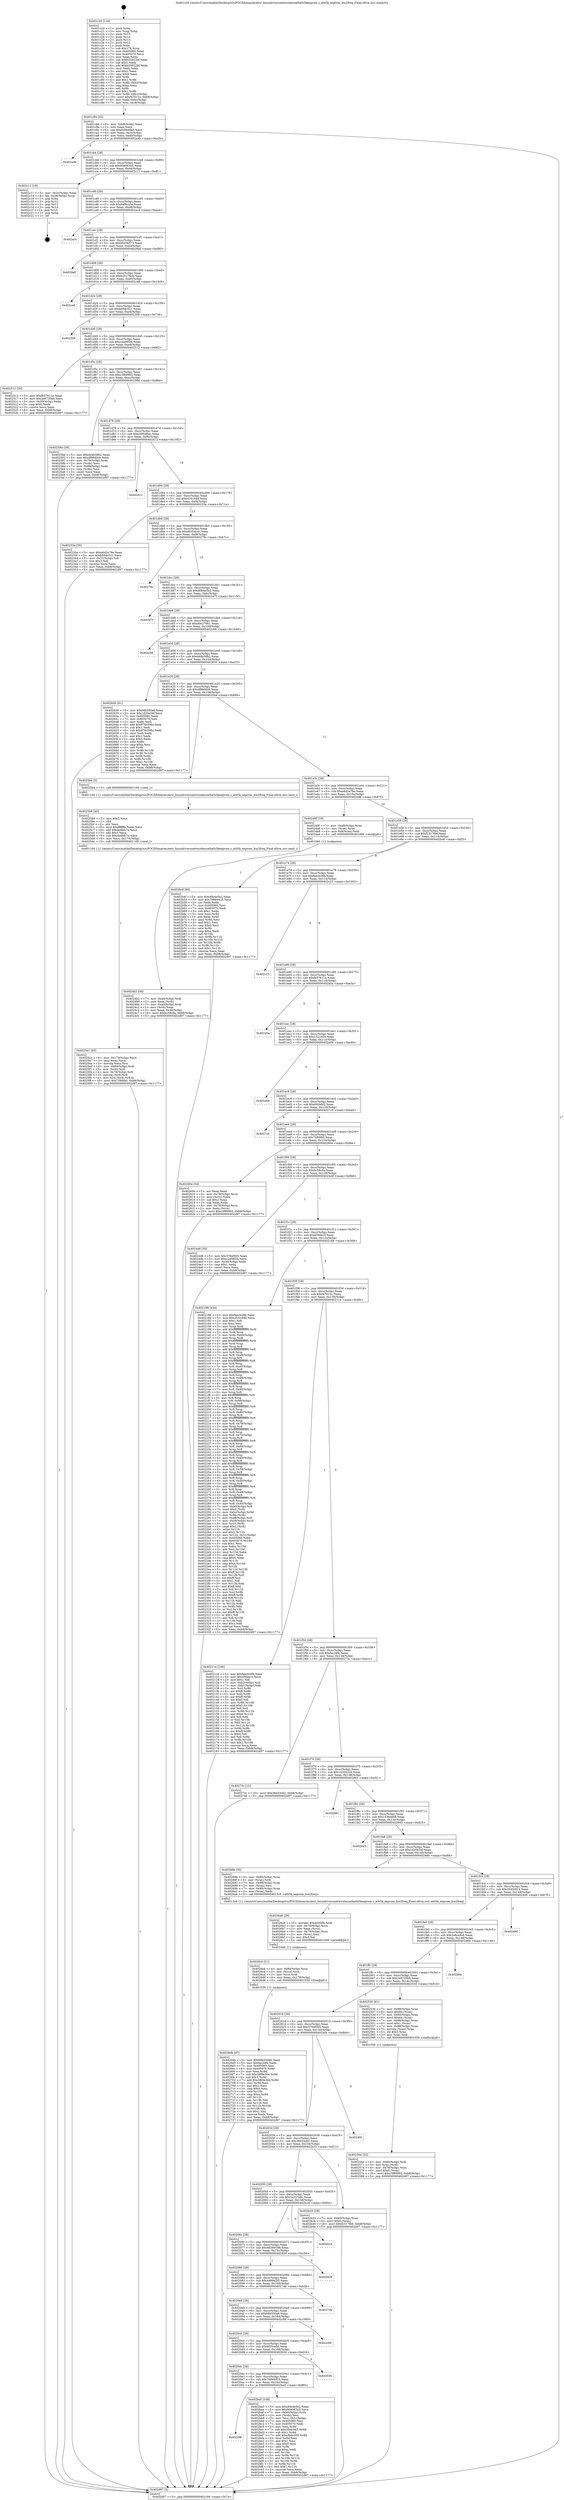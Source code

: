 digraph "0x401c20" {
  label = "0x401c20 (/mnt/c/Users/mathe/Desktop/tcc/POCII/binaries/extr_linuxdriversnetwirelessathath5keeprom.c_ath5k_eeprom_bin2freq_Final-ollvm.out::main(0))"
  labelloc = "t"
  node[shape=record]

  Entry [label="",width=0.3,height=0.3,shape=circle,fillcolor=black,style=filled]
  "0x401c94" [label="{
     0x401c94 [32]\l
     | [instrs]\l
     &nbsp;&nbsp;0x401c94 \<+6\>: mov -0xb8(%rbp),%eax\l
     &nbsp;&nbsp;0x401c9a \<+2\>: mov %eax,%ecx\l
     &nbsp;&nbsp;0x401c9c \<+6\>: sub $0x8c0bd9a0,%ecx\l
     &nbsp;&nbsp;0x401ca2 \<+6\>: mov %eax,-0xcc(%rbp)\l
     &nbsp;&nbsp;0x401ca8 \<+6\>: mov %ecx,-0xd0(%rbp)\l
     &nbsp;&nbsp;0x401cae \<+6\>: je 0000000000402a4b \<main+0xe2b\>\l
  }"]
  "0x402a4b" [label="{
     0x402a4b\l
  }", style=dashed]
  "0x401cb4" [label="{
     0x401cb4 [28]\l
     | [instrs]\l
     &nbsp;&nbsp;0x401cb4 \<+5\>: jmp 0000000000401cb9 \<main+0x99\>\l
     &nbsp;&nbsp;0x401cb9 \<+6\>: mov -0xcc(%rbp),%eax\l
     &nbsp;&nbsp;0x401cbf \<+5\>: sub $0x90e06345,%eax\l
     &nbsp;&nbsp;0x401cc4 \<+6\>: mov %eax,-0xd4(%rbp)\l
     &nbsp;&nbsp;0x401cca \<+6\>: je 0000000000402c11 \<main+0xff1\>\l
  }"]
  Exit [label="",width=0.3,height=0.3,shape=circle,fillcolor=black,style=filled,peripheries=2]
  "0x402c11" [label="{
     0x402c11 [18]\l
     | [instrs]\l
     &nbsp;&nbsp;0x402c11 \<+3\>: mov -0x2c(%rbp),%eax\l
     &nbsp;&nbsp;0x402c14 \<+4\>: lea -0x28(%rbp),%rsp\l
     &nbsp;&nbsp;0x402c18 \<+1\>: pop %rbx\l
     &nbsp;&nbsp;0x402c19 \<+2\>: pop %r12\l
     &nbsp;&nbsp;0x402c1b \<+2\>: pop %r13\l
     &nbsp;&nbsp;0x402c1d \<+2\>: pop %r14\l
     &nbsp;&nbsp;0x402c1f \<+2\>: pop %r15\l
     &nbsp;&nbsp;0x402c21 \<+1\>: pop %rbp\l
     &nbsp;&nbsp;0x402c22 \<+1\>: ret\l
  }"]
  "0x401cd0" [label="{
     0x401cd0 [28]\l
     | [instrs]\l
     &nbsp;&nbsp;0x401cd0 \<+5\>: jmp 0000000000401cd5 \<main+0xb5\>\l
     &nbsp;&nbsp;0x401cd5 \<+6\>: mov -0xcc(%rbp),%eax\l
     &nbsp;&nbsp;0x401cdb \<+5\>: sub $0x94f6ca3e,%eax\l
     &nbsp;&nbsp;0x401ce0 \<+6\>: mov %eax,-0xd8(%rbp)\l
     &nbsp;&nbsp;0x401ce6 \<+6\>: je 0000000000402ac4 \<main+0xea4\>\l
  }"]
  "0x4020f8" [label="{
     0x4020f8\l
  }", style=dashed]
  "0x402ac4" [label="{
     0x402ac4\l
  }", style=dashed]
  "0x401cec" [label="{
     0x401cec [28]\l
     | [instrs]\l
     &nbsp;&nbsp;0x401cec \<+5\>: jmp 0000000000401cf1 \<main+0xd1\>\l
     &nbsp;&nbsp;0x401cf1 \<+6\>: mov -0xcc(%rbp),%eax\l
     &nbsp;&nbsp;0x401cf7 \<+5\>: sub $0x95d36572,%eax\l
     &nbsp;&nbsp;0x401cfc \<+6\>: mov %eax,-0xdc(%rbp)\l
     &nbsp;&nbsp;0x401d02 \<+6\>: je 00000000004029a0 \<main+0xd80\>\l
  }"]
  "0x402ba5" [label="{
     0x402ba5 [108]\l
     | [instrs]\l
     &nbsp;&nbsp;0x402ba5 \<+5\>: mov $0xd0b4e5b2,%eax\l
     &nbsp;&nbsp;0x402baa \<+5\>: mov $0x90e06345,%ecx\l
     &nbsp;&nbsp;0x402baf \<+7\>: mov -0xb0(%rbp),%rdx\l
     &nbsp;&nbsp;0x402bb6 \<+2\>: mov (%rdx),%esi\l
     &nbsp;&nbsp;0x402bb8 \<+3\>: mov %esi,-0x2c(%rbp)\l
     &nbsp;&nbsp;0x402bbb \<+7\>: mov 0x405060,%esi\l
     &nbsp;&nbsp;0x402bc2 \<+7\>: mov 0x405070,%edi\l
     &nbsp;&nbsp;0x402bc9 \<+3\>: mov %esi,%r8d\l
     &nbsp;&nbsp;0x402bcc \<+7\>: sub $0xcfbdc065,%r8d\l
     &nbsp;&nbsp;0x402bd3 \<+4\>: sub $0x1,%r8d\l
     &nbsp;&nbsp;0x402bd7 \<+7\>: add $0xcfbdc065,%r8d\l
     &nbsp;&nbsp;0x402bde \<+4\>: imul %r8d,%esi\l
     &nbsp;&nbsp;0x402be2 \<+3\>: and $0x1,%esi\l
     &nbsp;&nbsp;0x402be5 \<+3\>: cmp $0x0,%esi\l
     &nbsp;&nbsp;0x402be8 \<+4\>: sete %r9b\l
     &nbsp;&nbsp;0x402bec \<+3\>: cmp $0xa,%edi\l
     &nbsp;&nbsp;0x402bef \<+4\>: setl %r10b\l
     &nbsp;&nbsp;0x402bf3 \<+3\>: mov %r9b,%r11b\l
     &nbsp;&nbsp;0x402bf6 \<+3\>: and %r10b,%r11b\l
     &nbsp;&nbsp;0x402bf9 \<+3\>: xor %r10b,%r9b\l
     &nbsp;&nbsp;0x402bfc \<+3\>: or %r9b,%r11b\l
     &nbsp;&nbsp;0x402bff \<+4\>: test $0x1,%r11b\l
     &nbsp;&nbsp;0x402c03 \<+3\>: cmovne %ecx,%eax\l
     &nbsp;&nbsp;0x402c06 \<+6\>: mov %eax,-0xb8(%rbp)\l
     &nbsp;&nbsp;0x402c0c \<+5\>: jmp 0000000000402d97 \<main+0x1177\>\l
  }"]
  "0x4029a0" [label="{
     0x4029a0\l
  }", style=dashed]
  "0x401d08" [label="{
     0x401d08 [28]\l
     | [instrs]\l
     &nbsp;&nbsp;0x401d08 \<+5\>: jmp 0000000000401d0d \<main+0xed\>\l
     &nbsp;&nbsp;0x401d0d \<+6\>: mov -0xcc(%rbp),%eax\l
     &nbsp;&nbsp;0x401d13 \<+5\>: sub $0xb20176cb,%eax\l
     &nbsp;&nbsp;0x401d18 \<+6\>: mov %eax,-0xe0(%rbp)\l
     &nbsp;&nbsp;0x401d1e \<+6\>: je 0000000000402ce8 \<main+0x10c8\>\l
  }"]
  "0x4020dc" [label="{
     0x4020dc [28]\l
     | [instrs]\l
     &nbsp;&nbsp;0x4020dc \<+5\>: jmp 00000000004020e1 \<main+0x4c1\>\l
     &nbsp;&nbsp;0x4020e1 \<+6\>: mov -0xcc(%rbp),%eax\l
     &nbsp;&nbsp;0x4020e7 \<+5\>: sub $0x79894425,%eax\l
     &nbsp;&nbsp;0x4020ec \<+6\>: mov %eax,-0x16c(%rbp)\l
     &nbsp;&nbsp;0x4020f2 \<+6\>: je 0000000000402ba5 \<main+0xf85\>\l
  }"]
  "0x402ce8" [label="{
     0x402ce8\l
  }", style=dashed]
  "0x401d24" [label="{
     0x401d24 [28]\l
     | [instrs]\l
     &nbsp;&nbsp;0x401d24 \<+5\>: jmp 0000000000401d29 \<main+0x109\>\l
     &nbsp;&nbsp;0x401d29 \<+6\>: mov -0xcc(%rbp),%eax\l
     &nbsp;&nbsp;0x401d2f \<+5\>: sub $0xb59dc521,%eax\l
     &nbsp;&nbsp;0x401d34 \<+6\>: mov %eax,-0xe4(%rbp)\l
     &nbsp;&nbsp;0x401d3a \<+6\>: je 0000000000402358 \<main+0x738\>\l
  }"]
  "0x402936" [label="{
     0x402936\l
  }", style=dashed]
  "0x402358" [label="{
     0x402358\l
  }", style=dashed]
  "0x401d40" [label="{
     0x401d40 [28]\l
     | [instrs]\l
     &nbsp;&nbsp;0x401d40 \<+5\>: jmp 0000000000401d45 \<main+0x125\>\l
     &nbsp;&nbsp;0x401d45 \<+6\>: mov -0xcc(%rbp),%eax\l
     &nbsp;&nbsp;0x401d4b \<+5\>: sub $0xc2a08f26,%eax\l
     &nbsp;&nbsp;0x401d50 \<+6\>: mov %eax,-0xe8(%rbp)\l
     &nbsp;&nbsp;0x401d56 \<+6\>: je 0000000000402512 \<main+0x8f2\>\l
  }"]
  "0x4020c0" [label="{
     0x4020c0 [28]\l
     | [instrs]\l
     &nbsp;&nbsp;0x4020c0 \<+5\>: jmp 00000000004020c5 \<main+0x4a5\>\l
     &nbsp;&nbsp;0x4020c5 \<+6\>: mov -0xcc(%rbp),%eax\l
     &nbsp;&nbsp;0x4020cb \<+5\>: sub $0x6f25ce60,%eax\l
     &nbsp;&nbsp;0x4020d0 \<+6\>: mov %eax,-0x168(%rbp)\l
     &nbsp;&nbsp;0x4020d6 \<+6\>: je 0000000000402936 \<main+0xd16\>\l
  }"]
  "0x402512" [label="{
     0x402512 [30]\l
     | [instrs]\l
     &nbsp;&nbsp;0x402512 \<+5\>: mov $0xfb57611e,%eax\l
     &nbsp;&nbsp;0x402517 \<+5\>: mov $0x2e8735bb,%ecx\l
     &nbsp;&nbsp;0x40251c \<+3\>: mov -0x30(%rbp),%edx\l
     &nbsp;&nbsp;0x40251f \<+3\>: cmp $0x0,%edx\l
     &nbsp;&nbsp;0x402522 \<+3\>: cmove %ecx,%eax\l
     &nbsp;&nbsp;0x402525 \<+6\>: mov %eax,-0xb8(%rbp)\l
     &nbsp;&nbsp;0x40252b \<+5\>: jmp 0000000000402d97 \<main+0x1177\>\l
  }"]
  "0x401d5c" [label="{
     0x401d5c [28]\l
     | [instrs]\l
     &nbsp;&nbsp;0x401d5c \<+5\>: jmp 0000000000401d61 \<main+0x141\>\l
     &nbsp;&nbsp;0x401d61 \<+6\>: mov -0xcc(%rbp),%eax\l
     &nbsp;&nbsp;0x401d67 \<+5\>: sub $0xc3f89993,%eax\l
     &nbsp;&nbsp;0x401d6c \<+6\>: mov %eax,-0xec(%rbp)\l
     &nbsp;&nbsp;0x401d72 \<+6\>: je 000000000040258d \<main+0x96d\>\l
  }"]
  "0x402c89" [label="{
     0x402c89\l
  }", style=dashed]
  "0x40258d" [label="{
     0x40258d [39]\l
     | [instrs]\l
     &nbsp;&nbsp;0x40258d \<+5\>: mov $0xdd4b58b2,%eax\l
     &nbsp;&nbsp;0x402592 \<+5\>: mov $0xdf96d0c9,%ecx\l
     &nbsp;&nbsp;0x402597 \<+4\>: mov -0x78(%rbp),%rdx\l
     &nbsp;&nbsp;0x40259b \<+2\>: mov (%rdx),%esi\l
     &nbsp;&nbsp;0x40259d \<+7\>: mov -0x88(%rbp),%rdx\l
     &nbsp;&nbsp;0x4025a4 \<+2\>: cmp (%rdx),%esi\l
     &nbsp;&nbsp;0x4025a6 \<+3\>: cmovl %ecx,%eax\l
     &nbsp;&nbsp;0x4025a9 \<+6\>: mov %eax,-0xb8(%rbp)\l
     &nbsp;&nbsp;0x4025af \<+5\>: jmp 0000000000402d97 \<main+0x1177\>\l
  }"]
  "0x401d78" [label="{
     0x401d78 [28]\l
     | [instrs]\l
     &nbsp;&nbsp;0x401d78 \<+5\>: jmp 0000000000401d7d \<main+0x15d\>\l
     &nbsp;&nbsp;0x401d7d \<+6\>: mov -0xcc(%rbp),%eax\l
     &nbsp;&nbsp;0x401d83 \<+5\>: sub $0xc560d6ac,%eax\l
     &nbsp;&nbsp;0x401d88 \<+6\>: mov %eax,-0xf0(%rbp)\l
     &nbsp;&nbsp;0x401d8e \<+6\>: je 0000000000402d12 \<main+0x10f2\>\l
  }"]
  "0x4020a4" [label="{
     0x4020a4 [28]\l
     | [instrs]\l
     &nbsp;&nbsp;0x4020a4 \<+5\>: jmp 00000000004020a9 \<main+0x489\>\l
     &nbsp;&nbsp;0x4020a9 \<+6\>: mov -0xcc(%rbp),%eax\l
     &nbsp;&nbsp;0x4020af \<+5\>: sub $0x68b550a6,%eax\l
     &nbsp;&nbsp;0x4020b4 \<+6\>: mov %eax,-0x164(%rbp)\l
     &nbsp;&nbsp;0x4020ba \<+6\>: je 0000000000402c89 \<main+0x1069\>\l
  }"]
  "0x402d12" [label="{
     0x402d12\l
  }", style=dashed]
  "0x401d94" [label="{
     0x401d94 [28]\l
     | [instrs]\l
     &nbsp;&nbsp;0x401d94 \<+5\>: jmp 0000000000401d99 \<main+0x179\>\l
     &nbsp;&nbsp;0x401d99 \<+6\>: mov -0xcc(%rbp),%eax\l
     &nbsp;&nbsp;0x401d9f \<+5\>: sub $0xcf161648,%eax\l
     &nbsp;&nbsp;0x401da4 \<+6\>: mov %eax,-0xf4(%rbp)\l
     &nbsp;&nbsp;0x401daa \<+6\>: je 000000000040233a \<main+0x71a\>\l
  }"]
  "0x40274b" [label="{
     0x40274b\l
  }", style=dashed]
  "0x40233a" [label="{
     0x40233a [30]\l
     | [instrs]\l
     &nbsp;&nbsp;0x40233a \<+5\>: mov $0xe6d2e78e,%eax\l
     &nbsp;&nbsp;0x40233f \<+5\>: mov $0xb59dc521,%ecx\l
     &nbsp;&nbsp;0x402344 \<+3\>: mov -0x31(%rbp),%dl\l
     &nbsp;&nbsp;0x402347 \<+3\>: test $0x1,%dl\l
     &nbsp;&nbsp;0x40234a \<+3\>: cmovne %ecx,%eax\l
     &nbsp;&nbsp;0x40234d \<+6\>: mov %eax,-0xb8(%rbp)\l
     &nbsp;&nbsp;0x402353 \<+5\>: jmp 0000000000402d97 \<main+0x1177\>\l
  }"]
  "0x401db0" [label="{
     0x401db0 [28]\l
     | [instrs]\l
     &nbsp;&nbsp;0x401db0 \<+5\>: jmp 0000000000401db5 \<main+0x195\>\l
     &nbsp;&nbsp;0x401db5 \<+6\>: mov -0xcc(%rbp),%eax\l
     &nbsp;&nbsp;0x401dbb \<+5\>: sub $0xd0354c4c,%eax\l
     &nbsp;&nbsp;0x401dc0 \<+6\>: mov %eax,-0xf8(%rbp)\l
     &nbsp;&nbsp;0x401dc6 \<+6\>: je 000000000040279c \<main+0xb7c\>\l
  }"]
  "0x402088" [label="{
     0x402088 [28]\l
     | [instrs]\l
     &nbsp;&nbsp;0x402088 \<+5\>: jmp 000000000040208d \<main+0x46d\>\l
     &nbsp;&nbsp;0x40208d \<+6\>: mov -0xcc(%rbp),%eax\l
     &nbsp;&nbsp;0x402093 \<+5\>: sub $0x4489a2f2,%eax\l
     &nbsp;&nbsp;0x402098 \<+6\>: mov %eax,-0x160(%rbp)\l
     &nbsp;&nbsp;0x40209e \<+6\>: je 000000000040274b \<main+0xb2b\>\l
  }"]
  "0x40279c" [label="{
     0x40279c\l
  }", style=dashed]
  "0x401dcc" [label="{
     0x401dcc [28]\l
     | [instrs]\l
     &nbsp;&nbsp;0x401dcc \<+5\>: jmp 0000000000401dd1 \<main+0x1b1\>\l
     &nbsp;&nbsp;0x401dd1 \<+6\>: mov -0xcc(%rbp),%eax\l
     &nbsp;&nbsp;0x401dd7 \<+5\>: sub $0xd0b4e5b2,%eax\l
     &nbsp;&nbsp;0x401ddc \<+6\>: mov %eax,-0xfc(%rbp)\l
     &nbsp;&nbsp;0x401de2 \<+6\>: je 0000000000402d7f \<main+0x115f\>\l
  }"]
  "0x402826" [label="{
     0x402826\l
  }", style=dashed]
  "0x402d7f" [label="{
     0x402d7f\l
  }", style=dashed]
  "0x401de8" [label="{
     0x401de8 [28]\l
     | [instrs]\l
     &nbsp;&nbsp;0x401de8 \<+5\>: jmp 0000000000401ded \<main+0x1cd\>\l
     &nbsp;&nbsp;0x401ded \<+6\>: mov -0xcc(%rbp),%eax\l
     &nbsp;&nbsp;0x401df3 \<+5\>: sub $0xd0e27661,%eax\l
     &nbsp;&nbsp;0x401df8 \<+6\>: mov %eax,-0x100(%rbp)\l
     &nbsp;&nbsp;0x401dfe \<+6\>: je 0000000000402c68 \<main+0x1048\>\l
  }"]
  "0x40206c" [label="{
     0x40206c [28]\l
     | [instrs]\l
     &nbsp;&nbsp;0x40206c \<+5\>: jmp 0000000000402071 \<main+0x451\>\l
     &nbsp;&nbsp;0x402071 \<+6\>: mov -0xcc(%rbp),%eax\l
     &nbsp;&nbsp;0x402077 \<+5\>: sub $0x40389188,%eax\l
     &nbsp;&nbsp;0x40207c \<+6\>: mov %eax,-0x15c(%rbp)\l
     &nbsp;&nbsp;0x402082 \<+6\>: je 0000000000402826 \<main+0xc06\>\l
  }"]
  "0x402c68" [label="{
     0x402c68\l
  }", style=dashed]
  "0x401e04" [label="{
     0x401e04 [28]\l
     | [instrs]\l
     &nbsp;&nbsp;0x401e04 \<+5\>: jmp 0000000000401e09 \<main+0x1e9\>\l
     &nbsp;&nbsp;0x401e09 \<+6\>: mov -0xcc(%rbp),%eax\l
     &nbsp;&nbsp;0x401e0f \<+5\>: sub $0xdd4b58b2,%eax\l
     &nbsp;&nbsp;0x401e14 \<+6\>: mov %eax,-0x104(%rbp)\l
     &nbsp;&nbsp;0x401e1a \<+6\>: je 0000000000402630 \<main+0xa10\>\l
  }"]
  "0x402b24" [label="{
     0x402b24\l
  }", style=dashed]
  "0x402630" [label="{
     0x402630 [91]\l
     | [instrs]\l
     &nbsp;&nbsp;0x402630 \<+5\>: mov $0x68b550a6,%eax\l
     &nbsp;&nbsp;0x402635 \<+5\>: mov $0x1d20e34f,%ecx\l
     &nbsp;&nbsp;0x40263a \<+7\>: mov 0x405060,%edx\l
     &nbsp;&nbsp;0x402641 \<+7\>: mov 0x405070,%esi\l
     &nbsp;&nbsp;0x402648 \<+2\>: mov %edx,%edi\l
     &nbsp;&nbsp;0x40264a \<+6\>: add $0x976c596c,%edi\l
     &nbsp;&nbsp;0x402650 \<+3\>: sub $0x1,%edi\l
     &nbsp;&nbsp;0x402653 \<+6\>: sub $0x976c596c,%edi\l
     &nbsp;&nbsp;0x402659 \<+3\>: imul %edi,%edx\l
     &nbsp;&nbsp;0x40265c \<+3\>: and $0x1,%edx\l
     &nbsp;&nbsp;0x40265f \<+3\>: cmp $0x0,%edx\l
     &nbsp;&nbsp;0x402662 \<+4\>: sete %r8b\l
     &nbsp;&nbsp;0x402666 \<+3\>: cmp $0xa,%esi\l
     &nbsp;&nbsp;0x402669 \<+4\>: setl %r9b\l
     &nbsp;&nbsp;0x40266d \<+3\>: mov %r8b,%r10b\l
     &nbsp;&nbsp;0x402670 \<+3\>: and %r9b,%r10b\l
     &nbsp;&nbsp;0x402673 \<+3\>: xor %r9b,%r8b\l
     &nbsp;&nbsp;0x402676 \<+3\>: or %r8b,%r10b\l
     &nbsp;&nbsp;0x402679 \<+4\>: test $0x1,%r10b\l
     &nbsp;&nbsp;0x40267d \<+3\>: cmovne %ecx,%eax\l
     &nbsp;&nbsp;0x402680 \<+6\>: mov %eax,-0xb8(%rbp)\l
     &nbsp;&nbsp;0x402686 \<+5\>: jmp 0000000000402d97 \<main+0x1177\>\l
  }"]
  "0x401e20" [label="{
     0x401e20 [28]\l
     | [instrs]\l
     &nbsp;&nbsp;0x401e20 \<+5\>: jmp 0000000000401e25 \<main+0x205\>\l
     &nbsp;&nbsp;0x401e25 \<+6\>: mov -0xcc(%rbp),%eax\l
     &nbsp;&nbsp;0x401e2b \<+5\>: sub $0xdf96d0c9,%eax\l
     &nbsp;&nbsp;0x401e30 \<+6\>: mov %eax,-0x108(%rbp)\l
     &nbsp;&nbsp;0x401e36 \<+6\>: je 00000000004025b4 \<main+0x994\>\l
  }"]
  "0x402050" [label="{
     0x402050 [28]\l
     | [instrs]\l
     &nbsp;&nbsp;0x402050 \<+5\>: jmp 0000000000402055 \<main+0x435\>\l
     &nbsp;&nbsp;0x402055 \<+6\>: mov -0xcc(%rbp),%eax\l
     &nbsp;&nbsp;0x40205b \<+5\>: sub $0x3a237e8c,%eax\l
     &nbsp;&nbsp;0x402060 \<+6\>: mov %eax,-0x158(%rbp)\l
     &nbsp;&nbsp;0x402066 \<+6\>: je 0000000000402b24 \<main+0xf04\>\l
  }"]
  "0x4025b4" [label="{
     0x4025b4 [5]\l
     | [instrs]\l
     &nbsp;&nbsp;0x4025b4 \<+5\>: call 0000000000401160 \<next_i\>\l
     | [calls]\l
     &nbsp;&nbsp;0x401160 \{1\} (/mnt/c/Users/mathe/Desktop/tcc/POCII/binaries/extr_linuxdriversnetwirelessathath5keeprom.c_ath5k_eeprom_bin2freq_Final-ollvm.out::next_i)\l
  }"]
  "0x401e3c" [label="{
     0x401e3c [28]\l
     | [instrs]\l
     &nbsp;&nbsp;0x401e3c \<+5\>: jmp 0000000000401e41 \<main+0x221\>\l
     &nbsp;&nbsp;0x401e41 \<+6\>: mov -0xcc(%rbp),%eax\l
     &nbsp;&nbsp;0x401e47 \<+5\>: sub $0xe6d2e78e,%eax\l
     &nbsp;&nbsp;0x401e4c \<+6\>: mov %eax,-0x10c(%rbp)\l
     &nbsp;&nbsp;0x401e52 \<+6\>: je 000000000040249f \<main+0x87f\>\l
  }"]
  "0x402b33" [label="{
     0x402b33 [28]\l
     | [instrs]\l
     &nbsp;&nbsp;0x402b33 \<+7\>: mov -0xb0(%rbp),%rax\l
     &nbsp;&nbsp;0x402b3a \<+6\>: movl $0x0,(%rax)\l
     &nbsp;&nbsp;0x402b40 \<+10\>: movl $0xf2317fb6,-0xb8(%rbp)\l
     &nbsp;&nbsp;0x402b4a \<+5\>: jmp 0000000000402d97 \<main+0x1177\>\l
  }"]
  "0x40249f" [label="{
     0x40249f [19]\l
     | [instrs]\l
     &nbsp;&nbsp;0x40249f \<+7\>: mov -0xa8(%rbp),%rax\l
     &nbsp;&nbsp;0x4024a6 \<+3\>: mov (%rax),%rax\l
     &nbsp;&nbsp;0x4024a9 \<+4\>: mov 0x8(%rax),%rdi\l
     &nbsp;&nbsp;0x4024ad \<+5\>: call 0000000000401060 \<atoi@plt\>\l
     | [calls]\l
     &nbsp;&nbsp;0x401060 \{1\} (unknown)\l
  }"]
  "0x401e58" [label="{
     0x401e58 [28]\l
     | [instrs]\l
     &nbsp;&nbsp;0x401e58 \<+5\>: jmp 0000000000401e5d \<main+0x23d\>\l
     &nbsp;&nbsp;0x401e5d \<+6\>: mov -0xcc(%rbp),%eax\l
     &nbsp;&nbsp;0x401e63 \<+5\>: sub $0xf2317fb6,%eax\l
     &nbsp;&nbsp;0x401e68 \<+6\>: mov %eax,-0x110(%rbp)\l
     &nbsp;&nbsp;0x401e6e \<+6\>: je 0000000000402b4f \<main+0xf2f\>\l
  }"]
  "0x402034" [label="{
     0x402034 [28]\l
     | [instrs]\l
     &nbsp;&nbsp;0x402034 \<+5\>: jmp 0000000000402039 \<main+0x419\>\l
     &nbsp;&nbsp;0x402039 \<+6\>: mov -0xcc(%rbp),%eax\l
     &nbsp;&nbsp;0x40203f \<+5\>: sub $0x38d33c62,%eax\l
     &nbsp;&nbsp;0x402044 \<+6\>: mov %eax,-0x154(%rbp)\l
     &nbsp;&nbsp;0x40204a \<+6\>: je 0000000000402b33 \<main+0xf13\>\l
  }"]
  "0x402b4f" [label="{
     0x402b4f [86]\l
     | [instrs]\l
     &nbsp;&nbsp;0x402b4f \<+5\>: mov $0xd0b4e5b2,%eax\l
     &nbsp;&nbsp;0x402b54 \<+5\>: mov $0x79894425,%ecx\l
     &nbsp;&nbsp;0x402b59 \<+2\>: xor %edx,%edx\l
     &nbsp;&nbsp;0x402b5b \<+7\>: mov 0x405060,%esi\l
     &nbsp;&nbsp;0x402b62 \<+7\>: mov 0x405070,%edi\l
     &nbsp;&nbsp;0x402b69 \<+3\>: sub $0x1,%edx\l
     &nbsp;&nbsp;0x402b6c \<+3\>: mov %esi,%r8d\l
     &nbsp;&nbsp;0x402b6f \<+3\>: add %edx,%r8d\l
     &nbsp;&nbsp;0x402b72 \<+4\>: imul %r8d,%esi\l
     &nbsp;&nbsp;0x402b76 \<+3\>: and $0x1,%esi\l
     &nbsp;&nbsp;0x402b79 \<+3\>: cmp $0x0,%esi\l
     &nbsp;&nbsp;0x402b7c \<+4\>: sete %r9b\l
     &nbsp;&nbsp;0x402b80 \<+3\>: cmp $0xa,%edi\l
     &nbsp;&nbsp;0x402b83 \<+4\>: setl %r10b\l
     &nbsp;&nbsp;0x402b87 \<+3\>: mov %r9b,%r11b\l
     &nbsp;&nbsp;0x402b8a \<+3\>: and %r10b,%r11b\l
     &nbsp;&nbsp;0x402b8d \<+3\>: xor %r10b,%r9b\l
     &nbsp;&nbsp;0x402b90 \<+3\>: or %r9b,%r11b\l
     &nbsp;&nbsp;0x402b93 \<+4\>: test $0x1,%r11b\l
     &nbsp;&nbsp;0x402b97 \<+3\>: cmovne %ecx,%eax\l
     &nbsp;&nbsp;0x402b9a \<+6\>: mov %eax,-0xb8(%rbp)\l
     &nbsp;&nbsp;0x402ba0 \<+5\>: jmp 0000000000402d97 \<main+0x1177\>\l
  }"]
  "0x401e74" [label="{
     0x401e74 [28]\l
     | [instrs]\l
     &nbsp;&nbsp;0x401e74 \<+5\>: jmp 0000000000401e79 \<main+0x259\>\l
     &nbsp;&nbsp;0x401e79 \<+6\>: mov -0xcc(%rbp),%eax\l
     &nbsp;&nbsp;0x401e7f \<+5\>: sub $0xfaecb28b,%eax\l
     &nbsp;&nbsp;0x401e84 \<+6\>: mov %eax,-0x114(%rbp)\l
     &nbsp;&nbsp;0x401e8a \<+6\>: je 0000000000402c23 \<main+0x1003\>\l
  }"]
  "0x4024f4" [label="{
     0x4024f4\l
  }", style=dashed]
  "0x402c23" [label="{
     0x402c23\l
  }", style=dashed]
  "0x401e90" [label="{
     0x401e90 [28]\l
     | [instrs]\l
     &nbsp;&nbsp;0x401e90 \<+5\>: jmp 0000000000401e95 \<main+0x275\>\l
     &nbsp;&nbsp;0x401e95 \<+6\>: mov -0xcc(%rbp),%eax\l
     &nbsp;&nbsp;0x401e9b \<+5\>: sub $0xfb57611e,%eax\l
     &nbsp;&nbsp;0x401ea0 \<+6\>: mov %eax,-0x118(%rbp)\l
     &nbsp;&nbsp;0x401ea6 \<+6\>: je 0000000000402a5a \<main+0xe3a\>\l
  }"]
  "0x4026db" [label="{
     0x4026db [97]\l
     | [instrs]\l
     &nbsp;&nbsp;0x4026db \<+5\>: mov $0x68b550a6,%eax\l
     &nbsp;&nbsp;0x4026e0 \<+5\>: mov $0xfac2dfe,%edx\l
     &nbsp;&nbsp;0x4026e5 \<+7\>: mov 0x405060,%esi\l
     &nbsp;&nbsp;0x4026ec \<+8\>: mov 0x405070,%r8d\l
     &nbsp;&nbsp;0x4026f4 \<+3\>: mov %esi,%r9d\l
     &nbsp;&nbsp;0x4026f7 \<+7\>: sub $0x38f0e36e,%r9d\l
     &nbsp;&nbsp;0x4026fe \<+4\>: sub $0x1,%r9d\l
     &nbsp;&nbsp;0x402702 \<+7\>: add $0x38f0e36e,%r9d\l
     &nbsp;&nbsp;0x402709 \<+4\>: imul %r9d,%esi\l
     &nbsp;&nbsp;0x40270d \<+3\>: and $0x1,%esi\l
     &nbsp;&nbsp;0x402710 \<+3\>: cmp $0x0,%esi\l
     &nbsp;&nbsp;0x402713 \<+4\>: sete %r10b\l
     &nbsp;&nbsp;0x402717 \<+4\>: cmp $0xa,%r8d\l
     &nbsp;&nbsp;0x40271b \<+4\>: setl %r11b\l
     &nbsp;&nbsp;0x40271f \<+3\>: mov %r10b,%bl\l
     &nbsp;&nbsp;0x402722 \<+3\>: and %r11b,%bl\l
     &nbsp;&nbsp;0x402725 \<+3\>: xor %r11b,%r10b\l
     &nbsp;&nbsp;0x402728 \<+3\>: or %r10b,%bl\l
     &nbsp;&nbsp;0x40272b \<+3\>: test $0x1,%bl\l
     &nbsp;&nbsp;0x40272e \<+3\>: cmovne %edx,%eax\l
     &nbsp;&nbsp;0x402731 \<+6\>: mov %eax,-0xb8(%rbp)\l
     &nbsp;&nbsp;0x402737 \<+5\>: jmp 0000000000402d97 \<main+0x1177\>\l
  }"]
  "0x402a5a" [label="{
     0x402a5a\l
  }", style=dashed]
  "0x401eac" [label="{
     0x401eac [28]\l
     | [instrs]\l
     &nbsp;&nbsp;0x401eac \<+5\>: jmp 0000000000401eb1 \<main+0x291\>\l
     &nbsp;&nbsp;0x401eb1 \<+6\>: mov -0xcc(%rbp),%eax\l
     &nbsp;&nbsp;0x401eb7 \<+5\>: sub $0x1521854,%eax\l
     &nbsp;&nbsp;0x401ebc \<+6\>: mov %eax,-0x11c(%rbp)\l
     &nbsp;&nbsp;0x401ec2 \<+6\>: je 0000000000402a69 \<main+0xe49\>\l
  }"]
  "0x4026c6" [label="{
     0x4026c6 [21]\l
     | [instrs]\l
     &nbsp;&nbsp;0x4026c6 \<+4\>: mov -0x80(%rbp),%rcx\l
     &nbsp;&nbsp;0x4026ca \<+3\>: mov (%rcx),%rcx\l
     &nbsp;&nbsp;0x4026cd \<+3\>: mov %rcx,%rdi\l
     &nbsp;&nbsp;0x4026d0 \<+6\>: mov %eax,-0x178(%rbp)\l
     &nbsp;&nbsp;0x4026d6 \<+5\>: call 0000000000401030 \<free@plt\>\l
     | [calls]\l
     &nbsp;&nbsp;0x401030 \{1\} (unknown)\l
  }"]
  "0x402a69" [label="{
     0x402a69\l
  }", style=dashed]
  "0x401ec8" [label="{
     0x401ec8 [28]\l
     | [instrs]\l
     &nbsp;&nbsp;0x401ec8 \<+5\>: jmp 0000000000401ecd \<main+0x2ad\>\l
     &nbsp;&nbsp;0x401ecd \<+6\>: mov -0xcc(%rbp),%eax\l
     &nbsp;&nbsp;0x401ed3 \<+5\>: sub $0x692bfd2,%eax\l
     &nbsp;&nbsp;0x401ed8 \<+6\>: mov %eax,-0x120(%rbp)\l
     &nbsp;&nbsp;0x401ede \<+6\>: je 00000000004027c0 \<main+0xba0\>\l
  }"]
  "0x4026a9" [label="{
     0x4026a9 [29]\l
     | [instrs]\l
     &nbsp;&nbsp;0x4026a9 \<+10\>: movabs $0x4030d6,%rdi\l
     &nbsp;&nbsp;0x4026b3 \<+4\>: mov -0x70(%rbp),%rcx\l
     &nbsp;&nbsp;0x4026b7 \<+2\>: mov %eax,(%rcx)\l
     &nbsp;&nbsp;0x4026b9 \<+4\>: mov -0x70(%rbp),%rcx\l
     &nbsp;&nbsp;0x4026bd \<+2\>: mov (%rcx),%esi\l
     &nbsp;&nbsp;0x4026bf \<+2\>: mov $0x0,%al\l
     &nbsp;&nbsp;0x4026c1 \<+5\>: call 0000000000401040 \<printf@plt\>\l
     | [calls]\l
     &nbsp;&nbsp;0x401040 \{1\} (unknown)\l
  }"]
  "0x4027c0" [label="{
     0x4027c0\l
  }", style=dashed]
  "0x401ee4" [label="{
     0x401ee4 [28]\l
     | [instrs]\l
     &nbsp;&nbsp;0x401ee4 \<+5\>: jmp 0000000000401ee9 \<main+0x2c9\>\l
     &nbsp;&nbsp;0x401ee9 \<+6\>: mov -0xcc(%rbp),%eax\l
     &nbsp;&nbsp;0x401eef \<+5\>: sub $0x7580f40,%eax\l
     &nbsp;&nbsp;0x401ef4 \<+6\>: mov %eax,-0x124(%rbp)\l
     &nbsp;&nbsp;0x401efa \<+6\>: je 000000000040260e \<main+0x9ee\>\l
  }"]
  "0x4025e1" [label="{
     0x4025e1 [45]\l
     | [instrs]\l
     &nbsp;&nbsp;0x4025e1 \<+6\>: mov -0x174(%rbp),%ecx\l
     &nbsp;&nbsp;0x4025e7 \<+3\>: imul %eax,%ecx\l
     &nbsp;&nbsp;0x4025ea \<+3\>: movslq %ecx,%rsi\l
     &nbsp;&nbsp;0x4025ed \<+4\>: mov -0x80(%rbp),%rdi\l
     &nbsp;&nbsp;0x4025f1 \<+3\>: mov (%rdi),%rdi\l
     &nbsp;&nbsp;0x4025f4 \<+4\>: mov -0x78(%rbp),%r8\l
     &nbsp;&nbsp;0x4025f8 \<+3\>: movslq (%r8),%r8\l
     &nbsp;&nbsp;0x4025fb \<+4\>: mov %rsi,(%rdi,%r8,8)\l
     &nbsp;&nbsp;0x4025ff \<+10\>: movl $0x7580f40,-0xb8(%rbp)\l
     &nbsp;&nbsp;0x402609 \<+5\>: jmp 0000000000402d97 \<main+0x1177\>\l
  }"]
  "0x40260e" [label="{
     0x40260e [34]\l
     | [instrs]\l
     &nbsp;&nbsp;0x40260e \<+2\>: xor %eax,%eax\l
     &nbsp;&nbsp;0x402610 \<+4\>: mov -0x78(%rbp),%rcx\l
     &nbsp;&nbsp;0x402614 \<+2\>: mov (%rcx),%edx\l
     &nbsp;&nbsp;0x402616 \<+3\>: sub $0x1,%eax\l
     &nbsp;&nbsp;0x402619 \<+2\>: sub %eax,%edx\l
     &nbsp;&nbsp;0x40261b \<+4\>: mov -0x78(%rbp),%rcx\l
     &nbsp;&nbsp;0x40261f \<+2\>: mov %edx,(%rcx)\l
     &nbsp;&nbsp;0x402621 \<+10\>: movl $0xc3f89993,-0xb8(%rbp)\l
     &nbsp;&nbsp;0x40262b \<+5\>: jmp 0000000000402d97 \<main+0x1177\>\l
  }"]
  "0x401f00" [label="{
     0x401f00 [28]\l
     | [instrs]\l
     &nbsp;&nbsp;0x401f00 \<+5\>: jmp 0000000000401f05 \<main+0x2e5\>\l
     &nbsp;&nbsp;0x401f05 \<+6\>: mov -0xcc(%rbp),%eax\l
     &nbsp;&nbsp;0x401f0b \<+5\>: sub $0xbc58c6a,%eax\l
     &nbsp;&nbsp;0x401f10 \<+6\>: mov %eax,-0x128(%rbp)\l
     &nbsp;&nbsp;0x401f16 \<+6\>: je 00000000004024d6 \<main+0x8b6\>\l
  }"]
  "0x4025b9" [label="{
     0x4025b9 [40]\l
     | [instrs]\l
     &nbsp;&nbsp;0x4025b9 \<+5\>: mov $0x2,%ecx\l
     &nbsp;&nbsp;0x4025be \<+1\>: cltd\l
     &nbsp;&nbsp;0x4025bf \<+2\>: idiv %ecx\l
     &nbsp;&nbsp;0x4025c1 \<+6\>: imul $0xfffffffe,%edx,%ecx\l
     &nbsp;&nbsp;0x4025c7 \<+6\>: add $0xde4bfc7a,%ecx\l
     &nbsp;&nbsp;0x4025cd \<+3\>: add $0x1,%ecx\l
     &nbsp;&nbsp;0x4025d0 \<+6\>: sub $0xde4bfc7a,%ecx\l
     &nbsp;&nbsp;0x4025d6 \<+6\>: mov %ecx,-0x174(%rbp)\l
     &nbsp;&nbsp;0x4025dc \<+5\>: call 0000000000401160 \<next_i\>\l
     | [calls]\l
     &nbsp;&nbsp;0x401160 \{1\} (/mnt/c/Users/mathe/Desktop/tcc/POCII/binaries/extr_linuxdriversnetwirelessathath5keeprom.c_ath5k_eeprom_bin2freq_Final-ollvm.out::next_i)\l
  }"]
  "0x4024d6" [label="{
     0x4024d6 [30]\l
     | [instrs]\l
     &nbsp;&nbsp;0x4024d6 \<+5\>: mov $0x379af565,%eax\l
     &nbsp;&nbsp;0x4024db \<+5\>: mov $0xc2a08f26,%ecx\l
     &nbsp;&nbsp;0x4024e0 \<+3\>: mov -0x30(%rbp),%edx\l
     &nbsp;&nbsp;0x4024e3 \<+3\>: cmp $0x1,%edx\l
     &nbsp;&nbsp;0x4024e6 \<+3\>: cmovl %ecx,%eax\l
     &nbsp;&nbsp;0x4024e9 \<+6\>: mov %eax,-0xb8(%rbp)\l
     &nbsp;&nbsp;0x4024ef \<+5\>: jmp 0000000000402d97 \<main+0x1177\>\l
  }"]
  "0x401f1c" [label="{
     0x401f1c [28]\l
     | [instrs]\l
     &nbsp;&nbsp;0x401f1c \<+5\>: jmp 0000000000401f21 \<main+0x301\>\l
     &nbsp;&nbsp;0x401f21 \<+6\>: mov -0xcc(%rbp),%eax\l
     &nbsp;&nbsp;0x401f27 \<+5\>: sub $0xd56de1f,%eax\l
     &nbsp;&nbsp;0x401f2c \<+6\>: mov %eax,-0x12c(%rbp)\l
     &nbsp;&nbsp;0x401f32 \<+6\>: je 0000000000402188 \<main+0x568\>\l
  }"]
  "0x40256d" [label="{
     0x40256d [32]\l
     | [instrs]\l
     &nbsp;&nbsp;0x40256d \<+4\>: mov -0x80(%rbp),%rdi\l
     &nbsp;&nbsp;0x402571 \<+3\>: mov %rax,(%rdi)\l
     &nbsp;&nbsp;0x402574 \<+4\>: mov -0x78(%rbp),%rax\l
     &nbsp;&nbsp;0x402578 \<+6\>: movl $0x0,(%rax)\l
     &nbsp;&nbsp;0x40257e \<+10\>: movl $0xc3f89993,-0xb8(%rbp)\l
     &nbsp;&nbsp;0x402588 \<+5\>: jmp 0000000000402d97 \<main+0x1177\>\l
  }"]
  "0x402188" [label="{
     0x402188 [434]\l
     | [instrs]\l
     &nbsp;&nbsp;0x402188 \<+5\>: mov $0xfaecb28b,%eax\l
     &nbsp;&nbsp;0x40218d \<+5\>: mov $0xcf161648,%ecx\l
     &nbsp;&nbsp;0x402192 \<+2\>: mov $0x1,%dl\l
     &nbsp;&nbsp;0x402194 \<+2\>: xor %esi,%esi\l
     &nbsp;&nbsp;0x402196 \<+3\>: mov %rsp,%rdi\l
     &nbsp;&nbsp;0x402199 \<+4\>: add $0xfffffffffffffff0,%rdi\l
     &nbsp;&nbsp;0x40219d \<+3\>: mov %rdi,%rsp\l
     &nbsp;&nbsp;0x4021a0 \<+7\>: mov %rdi,-0xb0(%rbp)\l
     &nbsp;&nbsp;0x4021a7 \<+3\>: mov %rsp,%rdi\l
     &nbsp;&nbsp;0x4021aa \<+4\>: add $0xfffffffffffffff0,%rdi\l
     &nbsp;&nbsp;0x4021ae \<+3\>: mov %rdi,%rsp\l
     &nbsp;&nbsp;0x4021b1 \<+3\>: mov %rsp,%r8\l
     &nbsp;&nbsp;0x4021b4 \<+4\>: add $0xfffffffffffffff0,%r8\l
     &nbsp;&nbsp;0x4021b8 \<+3\>: mov %r8,%rsp\l
     &nbsp;&nbsp;0x4021bb \<+7\>: mov %r8,-0xa8(%rbp)\l
     &nbsp;&nbsp;0x4021c2 \<+3\>: mov %rsp,%r8\l
     &nbsp;&nbsp;0x4021c5 \<+4\>: add $0xfffffffffffffff0,%r8\l
     &nbsp;&nbsp;0x4021c9 \<+3\>: mov %r8,%rsp\l
     &nbsp;&nbsp;0x4021cc \<+7\>: mov %r8,-0xa0(%rbp)\l
     &nbsp;&nbsp;0x4021d3 \<+3\>: mov %rsp,%r8\l
     &nbsp;&nbsp;0x4021d6 \<+4\>: add $0xfffffffffffffff0,%r8\l
     &nbsp;&nbsp;0x4021da \<+3\>: mov %r8,%rsp\l
     &nbsp;&nbsp;0x4021dd \<+7\>: mov %r8,-0x98(%rbp)\l
     &nbsp;&nbsp;0x4021e4 \<+3\>: mov %rsp,%r8\l
     &nbsp;&nbsp;0x4021e7 \<+4\>: add $0xfffffffffffffff0,%r8\l
     &nbsp;&nbsp;0x4021eb \<+3\>: mov %r8,%rsp\l
     &nbsp;&nbsp;0x4021ee \<+7\>: mov %r8,-0x90(%rbp)\l
     &nbsp;&nbsp;0x4021f5 \<+3\>: mov %rsp,%r8\l
     &nbsp;&nbsp;0x4021f8 \<+4\>: add $0xfffffffffffffff0,%r8\l
     &nbsp;&nbsp;0x4021fc \<+3\>: mov %r8,%rsp\l
     &nbsp;&nbsp;0x4021ff \<+7\>: mov %r8,-0x88(%rbp)\l
     &nbsp;&nbsp;0x402206 \<+3\>: mov %rsp,%r8\l
     &nbsp;&nbsp;0x402209 \<+4\>: add $0xfffffffffffffff0,%r8\l
     &nbsp;&nbsp;0x40220d \<+3\>: mov %r8,%rsp\l
     &nbsp;&nbsp;0x402210 \<+4\>: mov %r8,-0x80(%rbp)\l
     &nbsp;&nbsp;0x402214 \<+3\>: mov %rsp,%r8\l
     &nbsp;&nbsp;0x402217 \<+4\>: add $0xfffffffffffffff0,%r8\l
     &nbsp;&nbsp;0x40221b \<+3\>: mov %r8,%rsp\l
     &nbsp;&nbsp;0x40221e \<+4\>: mov %r8,-0x78(%rbp)\l
     &nbsp;&nbsp;0x402222 \<+3\>: mov %rsp,%r8\l
     &nbsp;&nbsp;0x402225 \<+4\>: add $0xfffffffffffffff0,%r8\l
     &nbsp;&nbsp;0x402229 \<+3\>: mov %r8,%rsp\l
     &nbsp;&nbsp;0x40222c \<+4\>: mov %r8,-0x70(%rbp)\l
     &nbsp;&nbsp;0x402230 \<+3\>: mov %rsp,%r8\l
     &nbsp;&nbsp;0x402233 \<+4\>: add $0xfffffffffffffff0,%r8\l
     &nbsp;&nbsp;0x402237 \<+3\>: mov %r8,%rsp\l
     &nbsp;&nbsp;0x40223a \<+4\>: mov %r8,-0x68(%rbp)\l
     &nbsp;&nbsp;0x40223e \<+3\>: mov %rsp,%r8\l
     &nbsp;&nbsp;0x402241 \<+4\>: add $0xfffffffffffffff0,%r8\l
     &nbsp;&nbsp;0x402245 \<+3\>: mov %r8,%rsp\l
     &nbsp;&nbsp;0x402248 \<+4\>: mov %r8,-0x60(%rbp)\l
     &nbsp;&nbsp;0x40224c \<+3\>: mov %rsp,%r8\l
     &nbsp;&nbsp;0x40224f \<+4\>: add $0xfffffffffffffff0,%r8\l
     &nbsp;&nbsp;0x402253 \<+3\>: mov %r8,%rsp\l
     &nbsp;&nbsp;0x402256 \<+4\>: mov %r8,-0x58(%rbp)\l
     &nbsp;&nbsp;0x40225a \<+3\>: mov %rsp,%r8\l
     &nbsp;&nbsp;0x40225d \<+4\>: add $0xfffffffffffffff0,%r8\l
     &nbsp;&nbsp;0x402261 \<+3\>: mov %r8,%rsp\l
     &nbsp;&nbsp;0x402264 \<+4\>: mov %r8,-0x50(%rbp)\l
     &nbsp;&nbsp;0x402268 \<+3\>: mov %rsp,%r8\l
     &nbsp;&nbsp;0x40226b \<+4\>: add $0xfffffffffffffff0,%r8\l
     &nbsp;&nbsp;0x40226f \<+3\>: mov %r8,%rsp\l
     &nbsp;&nbsp;0x402272 \<+4\>: mov %r8,-0x48(%rbp)\l
     &nbsp;&nbsp;0x402276 \<+3\>: mov %rsp,%r8\l
     &nbsp;&nbsp;0x402279 \<+4\>: add $0xfffffffffffffff0,%r8\l
     &nbsp;&nbsp;0x40227d \<+3\>: mov %r8,%rsp\l
     &nbsp;&nbsp;0x402280 \<+4\>: mov %r8,-0x40(%rbp)\l
     &nbsp;&nbsp;0x402284 \<+7\>: mov -0xb0(%rbp),%r8\l
     &nbsp;&nbsp;0x40228b \<+7\>: movl $0x0,(%r8)\l
     &nbsp;&nbsp;0x402292 \<+7\>: mov -0xbc(%rbp),%r9d\l
     &nbsp;&nbsp;0x402299 \<+3\>: mov %r9d,(%rdi)\l
     &nbsp;&nbsp;0x40229c \<+7\>: mov -0xa8(%rbp),%r8\l
     &nbsp;&nbsp;0x4022a3 \<+7\>: mov -0xc8(%rbp),%r10\l
     &nbsp;&nbsp;0x4022aa \<+3\>: mov %r10,(%r8)\l
     &nbsp;&nbsp;0x4022ad \<+3\>: cmpl $0x2,(%rdi)\l
     &nbsp;&nbsp;0x4022b0 \<+4\>: setne %r11b\l
     &nbsp;&nbsp;0x4022b4 \<+4\>: and $0x1,%r11b\l
     &nbsp;&nbsp;0x4022b8 \<+4\>: mov %r11b,-0x31(%rbp)\l
     &nbsp;&nbsp;0x4022bc \<+7\>: mov 0x405060,%ebx\l
     &nbsp;&nbsp;0x4022c3 \<+8\>: mov 0x405070,%r14d\l
     &nbsp;&nbsp;0x4022cb \<+3\>: sub $0x1,%esi\l
     &nbsp;&nbsp;0x4022ce \<+3\>: mov %ebx,%r15d\l
     &nbsp;&nbsp;0x4022d1 \<+3\>: add %esi,%r15d\l
     &nbsp;&nbsp;0x4022d4 \<+4\>: imul %r15d,%ebx\l
     &nbsp;&nbsp;0x4022d8 \<+3\>: and $0x1,%ebx\l
     &nbsp;&nbsp;0x4022db \<+3\>: cmp $0x0,%ebx\l
     &nbsp;&nbsp;0x4022de \<+4\>: sete %r11b\l
     &nbsp;&nbsp;0x4022e2 \<+4\>: cmp $0xa,%r14d\l
     &nbsp;&nbsp;0x4022e6 \<+4\>: setl %r12b\l
     &nbsp;&nbsp;0x4022ea \<+3\>: mov %r11b,%r13b\l
     &nbsp;&nbsp;0x4022ed \<+4\>: xor $0xff,%r13b\l
     &nbsp;&nbsp;0x4022f1 \<+3\>: mov %r12b,%sil\l
     &nbsp;&nbsp;0x4022f4 \<+4\>: xor $0xff,%sil\l
     &nbsp;&nbsp;0x4022f8 \<+3\>: xor $0x1,%dl\l
     &nbsp;&nbsp;0x4022fb \<+3\>: mov %r13b,%dil\l
     &nbsp;&nbsp;0x4022fe \<+4\>: and $0xff,%dil\l
     &nbsp;&nbsp;0x402302 \<+3\>: and %dl,%r11b\l
     &nbsp;&nbsp;0x402305 \<+3\>: mov %sil,%r8b\l
     &nbsp;&nbsp;0x402308 \<+4\>: and $0xff,%r8b\l
     &nbsp;&nbsp;0x40230c \<+3\>: and %dl,%r12b\l
     &nbsp;&nbsp;0x40230f \<+3\>: or %r11b,%dil\l
     &nbsp;&nbsp;0x402312 \<+3\>: or %r12b,%r8b\l
     &nbsp;&nbsp;0x402315 \<+3\>: xor %r8b,%dil\l
     &nbsp;&nbsp;0x402318 \<+3\>: or %sil,%r13b\l
     &nbsp;&nbsp;0x40231b \<+4\>: xor $0xff,%r13b\l
     &nbsp;&nbsp;0x40231f \<+3\>: or $0x1,%dl\l
     &nbsp;&nbsp;0x402322 \<+3\>: and %dl,%r13b\l
     &nbsp;&nbsp;0x402325 \<+3\>: or %r13b,%dil\l
     &nbsp;&nbsp;0x402328 \<+4\>: test $0x1,%dil\l
     &nbsp;&nbsp;0x40232c \<+3\>: cmovne %ecx,%eax\l
     &nbsp;&nbsp;0x40232f \<+6\>: mov %eax,-0xb8(%rbp)\l
     &nbsp;&nbsp;0x402335 \<+5\>: jmp 0000000000402d97 \<main+0x1177\>\l
  }"]
  "0x401f38" [label="{
     0x401f38 [28]\l
     | [instrs]\l
     &nbsp;&nbsp;0x401f38 \<+5\>: jmp 0000000000401f3d \<main+0x31d\>\l
     &nbsp;&nbsp;0x401f3d \<+6\>: mov -0xcc(%rbp),%eax\l
     &nbsp;&nbsp;0x401f43 \<+5\>: sub $0xf47012c,%eax\l
     &nbsp;&nbsp;0x401f48 \<+6\>: mov %eax,-0x130(%rbp)\l
     &nbsp;&nbsp;0x401f4e \<+6\>: je 000000000040211e \<main+0x4fe\>\l
  }"]
  "0x402018" [label="{
     0x402018 [28]\l
     | [instrs]\l
     &nbsp;&nbsp;0x402018 \<+5\>: jmp 000000000040201d \<main+0x3fd\>\l
     &nbsp;&nbsp;0x40201d \<+6\>: mov -0xcc(%rbp),%eax\l
     &nbsp;&nbsp;0x402023 \<+5\>: sub $0x379af565,%eax\l
     &nbsp;&nbsp;0x402028 \<+6\>: mov %eax,-0x150(%rbp)\l
     &nbsp;&nbsp;0x40202e \<+6\>: je 00000000004024f4 \<main+0x8d4\>\l
  }"]
  "0x40211e" [label="{
     0x40211e [106]\l
     | [instrs]\l
     &nbsp;&nbsp;0x40211e \<+5\>: mov $0xfaecb28b,%eax\l
     &nbsp;&nbsp;0x402123 \<+5\>: mov $0xd56de1f,%ecx\l
     &nbsp;&nbsp;0x402128 \<+2\>: mov $0x1,%dl\l
     &nbsp;&nbsp;0x40212a \<+7\>: mov -0xb2(%rbp),%sil\l
     &nbsp;&nbsp;0x402131 \<+7\>: mov -0xb1(%rbp),%dil\l
     &nbsp;&nbsp;0x402138 \<+3\>: mov %sil,%r8b\l
     &nbsp;&nbsp;0x40213b \<+4\>: xor $0xff,%r8b\l
     &nbsp;&nbsp;0x40213f \<+3\>: mov %dil,%r9b\l
     &nbsp;&nbsp;0x402142 \<+4\>: xor $0xff,%r9b\l
     &nbsp;&nbsp;0x402146 \<+3\>: xor $0x0,%dl\l
     &nbsp;&nbsp;0x402149 \<+3\>: mov %r8b,%r10b\l
     &nbsp;&nbsp;0x40214c \<+4\>: and $0x0,%r10b\l
     &nbsp;&nbsp;0x402150 \<+3\>: and %dl,%sil\l
     &nbsp;&nbsp;0x402153 \<+3\>: mov %r9b,%r11b\l
     &nbsp;&nbsp;0x402156 \<+4\>: and $0x0,%r11b\l
     &nbsp;&nbsp;0x40215a \<+3\>: and %dl,%dil\l
     &nbsp;&nbsp;0x40215d \<+3\>: or %sil,%r10b\l
     &nbsp;&nbsp;0x402160 \<+3\>: or %dil,%r11b\l
     &nbsp;&nbsp;0x402163 \<+3\>: xor %r11b,%r10b\l
     &nbsp;&nbsp;0x402166 \<+3\>: or %r9b,%r8b\l
     &nbsp;&nbsp;0x402169 \<+4\>: xor $0xff,%r8b\l
     &nbsp;&nbsp;0x40216d \<+3\>: or $0x0,%dl\l
     &nbsp;&nbsp;0x402170 \<+3\>: and %dl,%r8b\l
     &nbsp;&nbsp;0x402173 \<+3\>: or %r8b,%r10b\l
     &nbsp;&nbsp;0x402176 \<+4\>: test $0x1,%r10b\l
     &nbsp;&nbsp;0x40217a \<+3\>: cmovne %ecx,%eax\l
     &nbsp;&nbsp;0x40217d \<+6\>: mov %eax,-0xb8(%rbp)\l
     &nbsp;&nbsp;0x402183 \<+5\>: jmp 0000000000402d97 \<main+0x1177\>\l
  }"]
  "0x401f54" [label="{
     0x401f54 [28]\l
     | [instrs]\l
     &nbsp;&nbsp;0x401f54 \<+5\>: jmp 0000000000401f59 \<main+0x339\>\l
     &nbsp;&nbsp;0x401f59 \<+6\>: mov -0xcc(%rbp),%eax\l
     &nbsp;&nbsp;0x401f5f \<+5\>: sub $0xfac2dfe,%eax\l
     &nbsp;&nbsp;0x401f64 \<+6\>: mov %eax,-0x134(%rbp)\l
     &nbsp;&nbsp;0x401f6a \<+6\>: je 000000000040273c \<main+0xb1c\>\l
  }"]
  "0x402d97" [label="{
     0x402d97 [5]\l
     | [instrs]\l
     &nbsp;&nbsp;0x402d97 \<+5\>: jmp 0000000000401c94 \<main+0x74\>\l
  }"]
  "0x401c20" [label="{
     0x401c20 [116]\l
     | [instrs]\l
     &nbsp;&nbsp;0x401c20 \<+1\>: push %rbp\l
     &nbsp;&nbsp;0x401c21 \<+3\>: mov %rsp,%rbp\l
     &nbsp;&nbsp;0x401c24 \<+2\>: push %r15\l
     &nbsp;&nbsp;0x401c26 \<+2\>: push %r14\l
     &nbsp;&nbsp;0x401c28 \<+2\>: push %r13\l
     &nbsp;&nbsp;0x401c2a \<+2\>: push %r12\l
     &nbsp;&nbsp;0x401c2c \<+1\>: push %rbx\l
     &nbsp;&nbsp;0x401c2d \<+7\>: sub $0x178,%rsp\l
     &nbsp;&nbsp;0x401c34 \<+7\>: mov 0x405060,%eax\l
     &nbsp;&nbsp;0x401c3b \<+7\>: mov 0x405070,%ecx\l
     &nbsp;&nbsp;0x401c42 \<+2\>: mov %eax,%edx\l
     &nbsp;&nbsp;0x401c44 \<+6\>: sub $0xb25922bf,%edx\l
     &nbsp;&nbsp;0x401c4a \<+3\>: sub $0x1,%edx\l
     &nbsp;&nbsp;0x401c4d \<+6\>: add $0xb25922bf,%edx\l
     &nbsp;&nbsp;0x401c53 \<+3\>: imul %edx,%eax\l
     &nbsp;&nbsp;0x401c56 \<+3\>: and $0x1,%eax\l
     &nbsp;&nbsp;0x401c59 \<+3\>: cmp $0x0,%eax\l
     &nbsp;&nbsp;0x401c5c \<+4\>: sete %r8b\l
     &nbsp;&nbsp;0x401c60 \<+4\>: and $0x1,%r8b\l
     &nbsp;&nbsp;0x401c64 \<+7\>: mov %r8b,-0xb2(%rbp)\l
     &nbsp;&nbsp;0x401c6b \<+3\>: cmp $0xa,%ecx\l
     &nbsp;&nbsp;0x401c6e \<+4\>: setl %r8b\l
     &nbsp;&nbsp;0x401c72 \<+4\>: and $0x1,%r8b\l
     &nbsp;&nbsp;0x401c76 \<+7\>: mov %r8b,-0xb1(%rbp)\l
     &nbsp;&nbsp;0x401c7d \<+10\>: movl $0xf47012c,-0xb8(%rbp)\l
     &nbsp;&nbsp;0x401c87 \<+6\>: mov %edi,-0xbc(%rbp)\l
     &nbsp;&nbsp;0x401c8d \<+7\>: mov %rsi,-0xc8(%rbp)\l
  }"]
  "0x402530" [label="{
     0x402530 [61]\l
     | [instrs]\l
     &nbsp;&nbsp;0x402530 \<+7\>: mov -0x98(%rbp),%rax\l
     &nbsp;&nbsp;0x402537 \<+6\>: movl $0x64,(%rax)\l
     &nbsp;&nbsp;0x40253d \<+7\>: mov -0x90(%rbp),%rax\l
     &nbsp;&nbsp;0x402544 \<+6\>: movl $0x64,(%rax)\l
     &nbsp;&nbsp;0x40254a \<+7\>: mov -0x88(%rbp),%rax\l
     &nbsp;&nbsp;0x402551 \<+6\>: movl $0x1,(%rax)\l
     &nbsp;&nbsp;0x402557 \<+7\>: mov -0x88(%rbp),%rax\l
     &nbsp;&nbsp;0x40255e \<+3\>: movslq (%rax),%rax\l
     &nbsp;&nbsp;0x402561 \<+4\>: shl $0x3,%rax\l
     &nbsp;&nbsp;0x402565 \<+3\>: mov %rax,%rdi\l
     &nbsp;&nbsp;0x402568 \<+5\>: call 0000000000401050 \<malloc@plt\>\l
     | [calls]\l
     &nbsp;&nbsp;0x401050 \{1\} (unknown)\l
  }"]
  "0x4024b2" [label="{
     0x4024b2 [36]\l
     | [instrs]\l
     &nbsp;&nbsp;0x4024b2 \<+7\>: mov -0xa0(%rbp),%rdi\l
     &nbsp;&nbsp;0x4024b9 \<+2\>: mov %eax,(%rdi)\l
     &nbsp;&nbsp;0x4024bb \<+7\>: mov -0xa0(%rbp),%rdi\l
     &nbsp;&nbsp;0x4024c2 \<+2\>: mov (%rdi),%eax\l
     &nbsp;&nbsp;0x4024c4 \<+3\>: mov %eax,-0x30(%rbp)\l
     &nbsp;&nbsp;0x4024c7 \<+10\>: movl $0xbc58c6a,-0xb8(%rbp)\l
     &nbsp;&nbsp;0x4024d1 \<+5\>: jmp 0000000000402d97 \<main+0x1177\>\l
  }"]
  "0x401ffc" [label="{
     0x401ffc [28]\l
     | [instrs]\l
     &nbsp;&nbsp;0x401ffc \<+5\>: jmp 0000000000402001 \<main+0x3e1\>\l
     &nbsp;&nbsp;0x402001 \<+6\>: mov -0xcc(%rbp),%eax\l
     &nbsp;&nbsp;0x402007 \<+5\>: sub $0x2e8735bb,%eax\l
     &nbsp;&nbsp;0x40200c \<+6\>: mov %eax,-0x14c(%rbp)\l
     &nbsp;&nbsp;0x402012 \<+6\>: je 0000000000402530 \<main+0x910\>\l
  }"]
  "0x40273c" [label="{
     0x40273c [15]\l
     | [instrs]\l
     &nbsp;&nbsp;0x40273c \<+10\>: movl $0x38d33c62,-0xb8(%rbp)\l
     &nbsp;&nbsp;0x402746 \<+5\>: jmp 0000000000402d97 \<main+0x1177\>\l
  }"]
  "0x401f70" [label="{
     0x401f70 [28]\l
     | [instrs]\l
     &nbsp;&nbsp;0x401f70 \<+5\>: jmp 0000000000401f75 \<main+0x355\>\l
     &nbsp;&nbsp;0x401f75 \<+6\>: mov -0xcc(%rbp),%eax\l
     &nbsp;&nbsp;0x401f7b \<+5\>: sub $0x1530522d,%eax\l
     &nbsp;&nbsp;0x401f80 \<+6\>: mov %eax,-0x138(%rbp)\l
     &nbsp;&nbsp;0x401f86 \<+6\>: je 0000000000402881 \<main+0xc61\>\l
  }"]
  "0x402d6b" [label="{
     0x402d6b\l
  }", style=dashed]
  "0x402881" [label="{
     0x402881\l
  }", style=dashed]
  "0x401f8c" [label="{
     0x401f8c [28]\l
     | [instrs]\l
     &nbsp;&nbsp;0x401f8c \<+5\>: jmp 0000000000401f91 \<main+0x371\>\l
     &nbsp;&nbsp;0x401f91 \<+6\>: mov -0xcc(%rbp),%eax\l
     &nbsp;&nbsp;0x401f97 \<+5\>: sub $0x1536de08,%eax\l
     &nbsp;&nbsp;0x401f9c \<+6\>: mov %eax,-0x13c(%rbp)\l
     &nbsp;&nbsp;0x401fa2 \<+6\>: je 0000000000402945 \<main+0xd25\>\l
  }"]
  "0x401fe0" [label="{
     0x401fe0 [28]\l
     | [instrs]\l
     &nbsp;&nbsp;0x401fe0 \<+5\>: jmp 0000000000401fe5 \<main+0x3c5\>\l
     &nbsp;&nbsp;0x401fe5 \<+6\>: mov -0xcc(%rbp),%eax\l
     &nbsp;&nbsp;0x401feb \<+5\>: sub $0x2a8ce9c6,%eax\l
     &nbsp;&nbsp;0x401ff0 \<+6\>: mov %eax,-0x148(%rbp)\l
     &nbsp;&nbsp;0x401ff6 \<+6\>: je 0000000000402d6b \<main+0x114b\>\l
  }"]
  "0x402945" [label="{
     0x402945\l
  }", style=dashed]
  "0x401fa8" [label="{
     0x401fa8 [28]\l
     | [instrs]\l
     &nbsp;&nbsp;0x401fa8 \<+5\>: jmp 0000000000401fad \<main+0x38d\>\l
     &nbsp;&nbsp;0x401fad \<+6\>: mov -0xcc(%rbp),%eax\l
     &nbsp;&nbsp;0x401fb3 \<+5\>: sub $0x1d20e34f,%eax\l
     &nbsp;&nbsp;0x401fb8 \<+6\>: mov %eax,-0x140(%rbp)\l
     &nbsp;&nbsp;0x401fbe \<+6\>: je 000000000040268b \<main+0xa6b\>\l
  }"]
  "0x402490" [label="{
     0x402490\l
  }", style=dashed]
  "0x40268b" [label="{
     0x40268b [30]\l
     | [instrs]\l
     &nbsp;&nbsp;0x40268b \<+4\>: mov -0x80(%rbp),%rax\l
     &nbsp;&nbsp;0x40268f \<+3\>: mov (%rax),%rdi\l
     &nbsp;&nbsp;0x402692 \<+7\>: mov -0x98(%rbp),%rax\l
     &nbsp;&nbsp;0x402699 \<+2\>: mov (%rax),%esi\l
     &nbsp;&nbsp;0x40269b \<+7\>: mov -0x90(%rbp),%rax\l
     &nbsp;&nbsp;0x4026a2 \<+2\>: mov (%rax),%edx\l
     &nbsp;&nbsp;0x4026a4 \<+5\>: call 00000000004013c0 \<ath5k_eeprom_bin2freq\>\l
     | [calls]\l
     &nbsp;&nbsp;0x4013c0 \{1\} (/mnt/c/Users/mathe/Desktop/tcc/POCII/binaries/extr_linuxdriversnetwirelessathath5keeprom.c_ath5k_eeprom_bin2freq_Final-ollvm.out::ath5k_eeprom_bin2freq)\l
  }"]
  "0x401fc4" [label="{
     0x401fc4 [28]\l
     | [instrs]\l
     &nbsp;&nbsp;0x401fc4 \<+5\>: jmp 0000000000401fc9 \<main+0x3a9\>\l
     &nbsp;&nbsp;0x401fc9 \<+6\>: mov -0xcc(%rbp),%eax\l
     &nbsp;&nbsp;0x401fcf \<+5\>: sub $0x2640c814,%eax\l
     &nbsp;&nbsp;0x401fd4 \<+6\>: mov %eax,-0x144(%rbp)\l
     &nbsp;&nbsp;0x401fda \<+6\>: je 0000000000402490 \<main+0x870\>\l
  }"]
  Entry -> "0x401c20" [label=" 1"]
  "0x401c94" -> "0x402a4b" [label=" 0"]
  "0x401c94" -> "0x401cb4" [label=" 18"]
  "0x402c11" -> Exit [label=" 1"]
  "0x401cb4" -> "0x402c11" [label=" 1"]
  "0x401cb4" -> "0x401cd0" [label=" 17"]
  "0x402ba5" -> "0x402d97" [label=" 1"]
  "0x401cd0" -> "0x402ac4" [label=" 0"]
  "0x401cd0" -> "0x401cec" [label=" 17"]
  "0x4020dc" -> "0x4020f8" [label=" 0"]
  "0x401cec" -> "0x4029a0" [label=" 0"]
  "0x401cec" -> "0x401d08" [label=" 17"]
  "0x4020dc" -> "0x402ba5" [label=" 1"]
  "0x401d08" -> "0x402ce8" [label=" 0"]
  "0x401d08" -> "0x401d24" [label=" 17"]
  "0x4020c0" -> "0x4020dc" [label=" 1"]
  "0x401d24" -> "0x402358" [label=" 0"]
  "0x401d24" -> "0x401d40" [label=" 17"]
  "0x4020c0" -> "0x402936" [label=" 0"]
  "0x401d40" -> "0x402512" [label=" 1"]
  "0x401d40" -> "0x401d5c" [label=" 16"]
  "0x4020a4" -> "0x4020c0" [label=" 1"]
  "0x401d5c" -> "0x40258d" [label=" 2"]
  "0x401d5c" -> "0x401d78" [label=" 14"]
  "0x4020a4" -> "0x402c89" [label=" 0"]
  "0x401d78" -> "0x402d12" [label=" 0"]
  "0x401d78" -> "0x401d94" [label=" 14"]
  "0x402088" -> "0x4020a4" [label=" 1"]
  "0x401d94" -> "0x40233a" [label=" 1"]
  "0x401d94" -> "0x401db0" [label=" 13"]
  "0x402088" -> "0x40274b" [label=" 0"]
  "0x401db0" -> "0x40279c" [label=" 0"]
  "0x401db0" -> "0x401dcc" [label=" 13"]
  "0x40206c" -> "0x402088" [label=" 1"]
  "0x401dcc" -> "0x402d7f" [label=" 0"]
  "0x401dcc" -> "0x401de8" [label=" 13"]
  "0x40206c" -> "0x402826" [label=" 0"]
  "0x401de8" -> "0x402c68" [label=" 0"]
  "0x401de8" -> "0x401e04" [label=" 13"]
  "0x402050" -> "0x40206c" [label=" 1"]
  "0x401e04" -> "0x402630" [label=" 1"]
  "0x401e04" -> "0x401e20" [label=" 12"]
  "0x402050" -> "0x402b24" [label=" 0"]
  "0x401e20" -> "0x4025b4" [label=" 1"]
  "0x401e20" -> "0x401e3c" [label=" 11"]
  "0x402b4f" -> "0x402d97" [label=" 1"]
  "0x401e3c" -> "0x40249f" [label=" 1"]
  "0x401e3c" -> "0x401e58" [label=" 10"]
  "0x402b33" -> "0x402d97" [label=" 1"]
  "0x401e58" -> "0x402b4f" [label=" 1"]
  "0x401e58" -> "0x401e74" [label=" 9"]
  "0x402034" -> "0x402b33" [label=" 1"]
  "0x401e74" -> "0x402c23" [label=" 0"]
  "0x401e74" -> "0x401e90" [label=" 9"]
  "0x402034" -> "0x402050" [label=" 1"]
  "0x401e90" -> "0x402a5a" [label=" 0"]
  "0x401e90" -> "0x401eac" [label=" 9"]
  "0x402018" -> "0x4024f4" [label=" 0"]
  "0x401eac" -> "0x402a69" [label=" 0"]
  "0x401eac" -> "0x401ec8" [label=" 9"]
  "0x402018" -> "0x402034" [label=" 2"]
  "0x401ec8" -> "0x4027c0" [label=" 0"]
  "0x401ec8" -> "0x401ee4" [label=" 9"]
  "0x40273c" -> "0x402d97" [label=" 1"]
  "0x401ee4" -> "0x40260e" [label=" 1"]
  "0x401ee4" -> "0x401f00" [label=" 8"]
  "0x4026db" -> "0x402d97" [label=" 1"]
  "0x401f00" -> "0x4024d6" [label=" 1"]
  "0x401f00" -> "0x401f1c" [label=" 7"]
  "0x4026c6" -> "0x4026db" [label=" 1"]
  "0x401f1c" -> "0x402188" [label=" 1"]
  "0x401f1c" -> "0x401f38" [label=" 6"]
  "0x4026a9" -> "0x4026c6" [label=" 1"]
  "0x401f38" -> "0x40211e" [label=" 1"]
  "0x401f38" -> "0x401f54" [label=" 5"]
  "0x40211e" -> "0x402d97" [label=" 1"]
  "0x401c20" -> "0x401c94" [label=" 1"]
  "0x402d97" -> "0x401c94" [label=" 17"]
  "0x40268b" -> "0x4026a9" [label=" 1"]
  "0x402188" -> "0x402d97" [label=" 1"]
  "0x40233a" -> "0x402d97" [label=" 1"]
  "0x40249f" -> "0x4024b2" [label=" 1"]
  "0x4024b2" -> "0x402d97" [label=" 1"]
  "0x4024d6" -> "0x402d97" [label=" 1"]
  "0x402512" -> "0x402d97" [label=" 1"]
  "0x402630" -> "0x402d97" [label=" 1"]
  "0x401f54" -> "0x40273c" [label=" 1"]
  "0x401f54" -> "0x401f70" [label=" 4"]
  "0x4025e1" -> "0x402d97" [label=" 1"]
  "0x401f70" -> "0x402881" [label=" 0"]
  "0x401f70" -> "0x401f8c" [label=" 4"]
  "0x4025b9" -> "0x4025e1" [label=" 1"]
  "0x401f8c" -> "0x402945" [label=" 0"]
  "0x401f8c" -> "0x401fa8" [label=" 4"]
  "0x40258d" -> "0x402d97" [label=" 2"]
  "0x401fa8" -> "0x40268b" [label=" 1"]
  "0x401fa8" -> "0x401fc4" [label=" 3"]
  "0x40256d" -> "0x402d97" [label=" 1"]
  "0x401fc4" -> "0x402490" [label=" 0"]
  "0x401fc4" -> "0x401fe0" [label=" 3"]
  "0x4025b4" -> "0x4025b9" [label=" 1"]
  "0x401fe0" -> "0x402d6b" [label=" 0"]
  "0x401fe0" -> "0x401ffc" [label=" 3"]
  "0x40260e" -> "0x402d97" [label=" 1"]
  "0x401ffc" -> "0x402530" [label=" 1"]
  "0x401ffc" -> "0x402018" [label=" 2"]
  "0x402530" -> "0x40256d" [label=" 1"]
}
